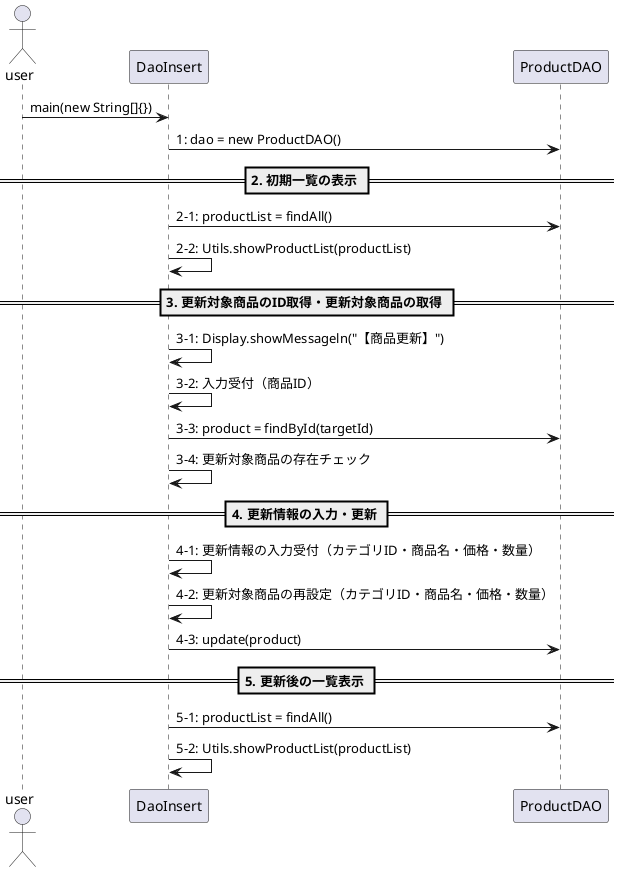 @startuml productdao_seq

actor user
user -> DaoInsert: main(new String[]{})

DaoInsert -> ProductDAO: 1: dao = new ProductDAO()

== 2. 初期一覧の表示 ==
DaoInsert -> ProductDAO: 2-1: productList = findAll()
DaoInsert -> DaoInsert:  2-2: Utils.showProductList(productList)

== 3. 更新対象商品のID取得・更新対象商品の取得 ==
DaoInsert -> DaoInsert:  3-1: Display.showMessageln("【商品更新】")
DaoInsert -> DaoInsert:  3-2: 入力受付（商品ID）
DaoInsert -> ProductDAO: 3-3: product = findById(targetId)
DaoInsert -> DaoInsert:  3-4: 更新対象商品の存在チェック

== 4. 更新情報の入力・更新 ==
DaoInsert -> DaoInsert:  4-1: 更新情報の入力受付（カテゴリID・商品名・価格・数量）
DaoInsert -> DaoInsert:  4-2: 更新対象商品の再設定（カテゴリID・商品名・価格・数量）
DaoInsert -> ProductDAO: 4-3: update(product)

== 5. 更新後の一覧表示 ==
DaoInsert -> ProductDAO: 5-1: productList = findAll()
DaoInsert -> DaoInsert:  5-2: Utils.showProductList(productList)

@enduml